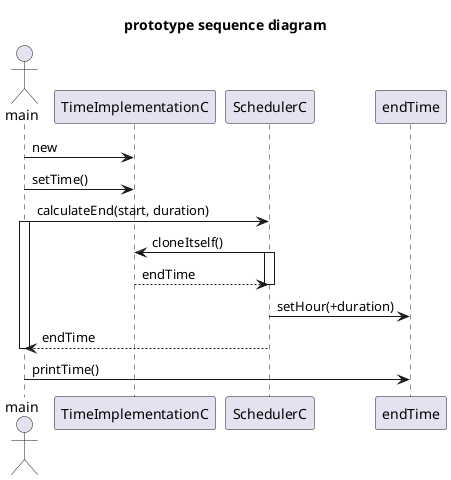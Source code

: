 @startuml
title prototype sequence diagram

actor main

main -> TimeImplementationC: new
main -> TimeImplementationC: setTime()
main -> SchedulerC: calculateEnd(start, duration)
activate main

SchedulerC -> TimeImplementationC: cloneItself()
activate SchedulerC
return endTime
deactivate SchedulerC
SchedulerC -> endTime: setHour(+duration)
SchedulerC --> main: endTime
deactivate main
main->endTime: printTime()
@enduml